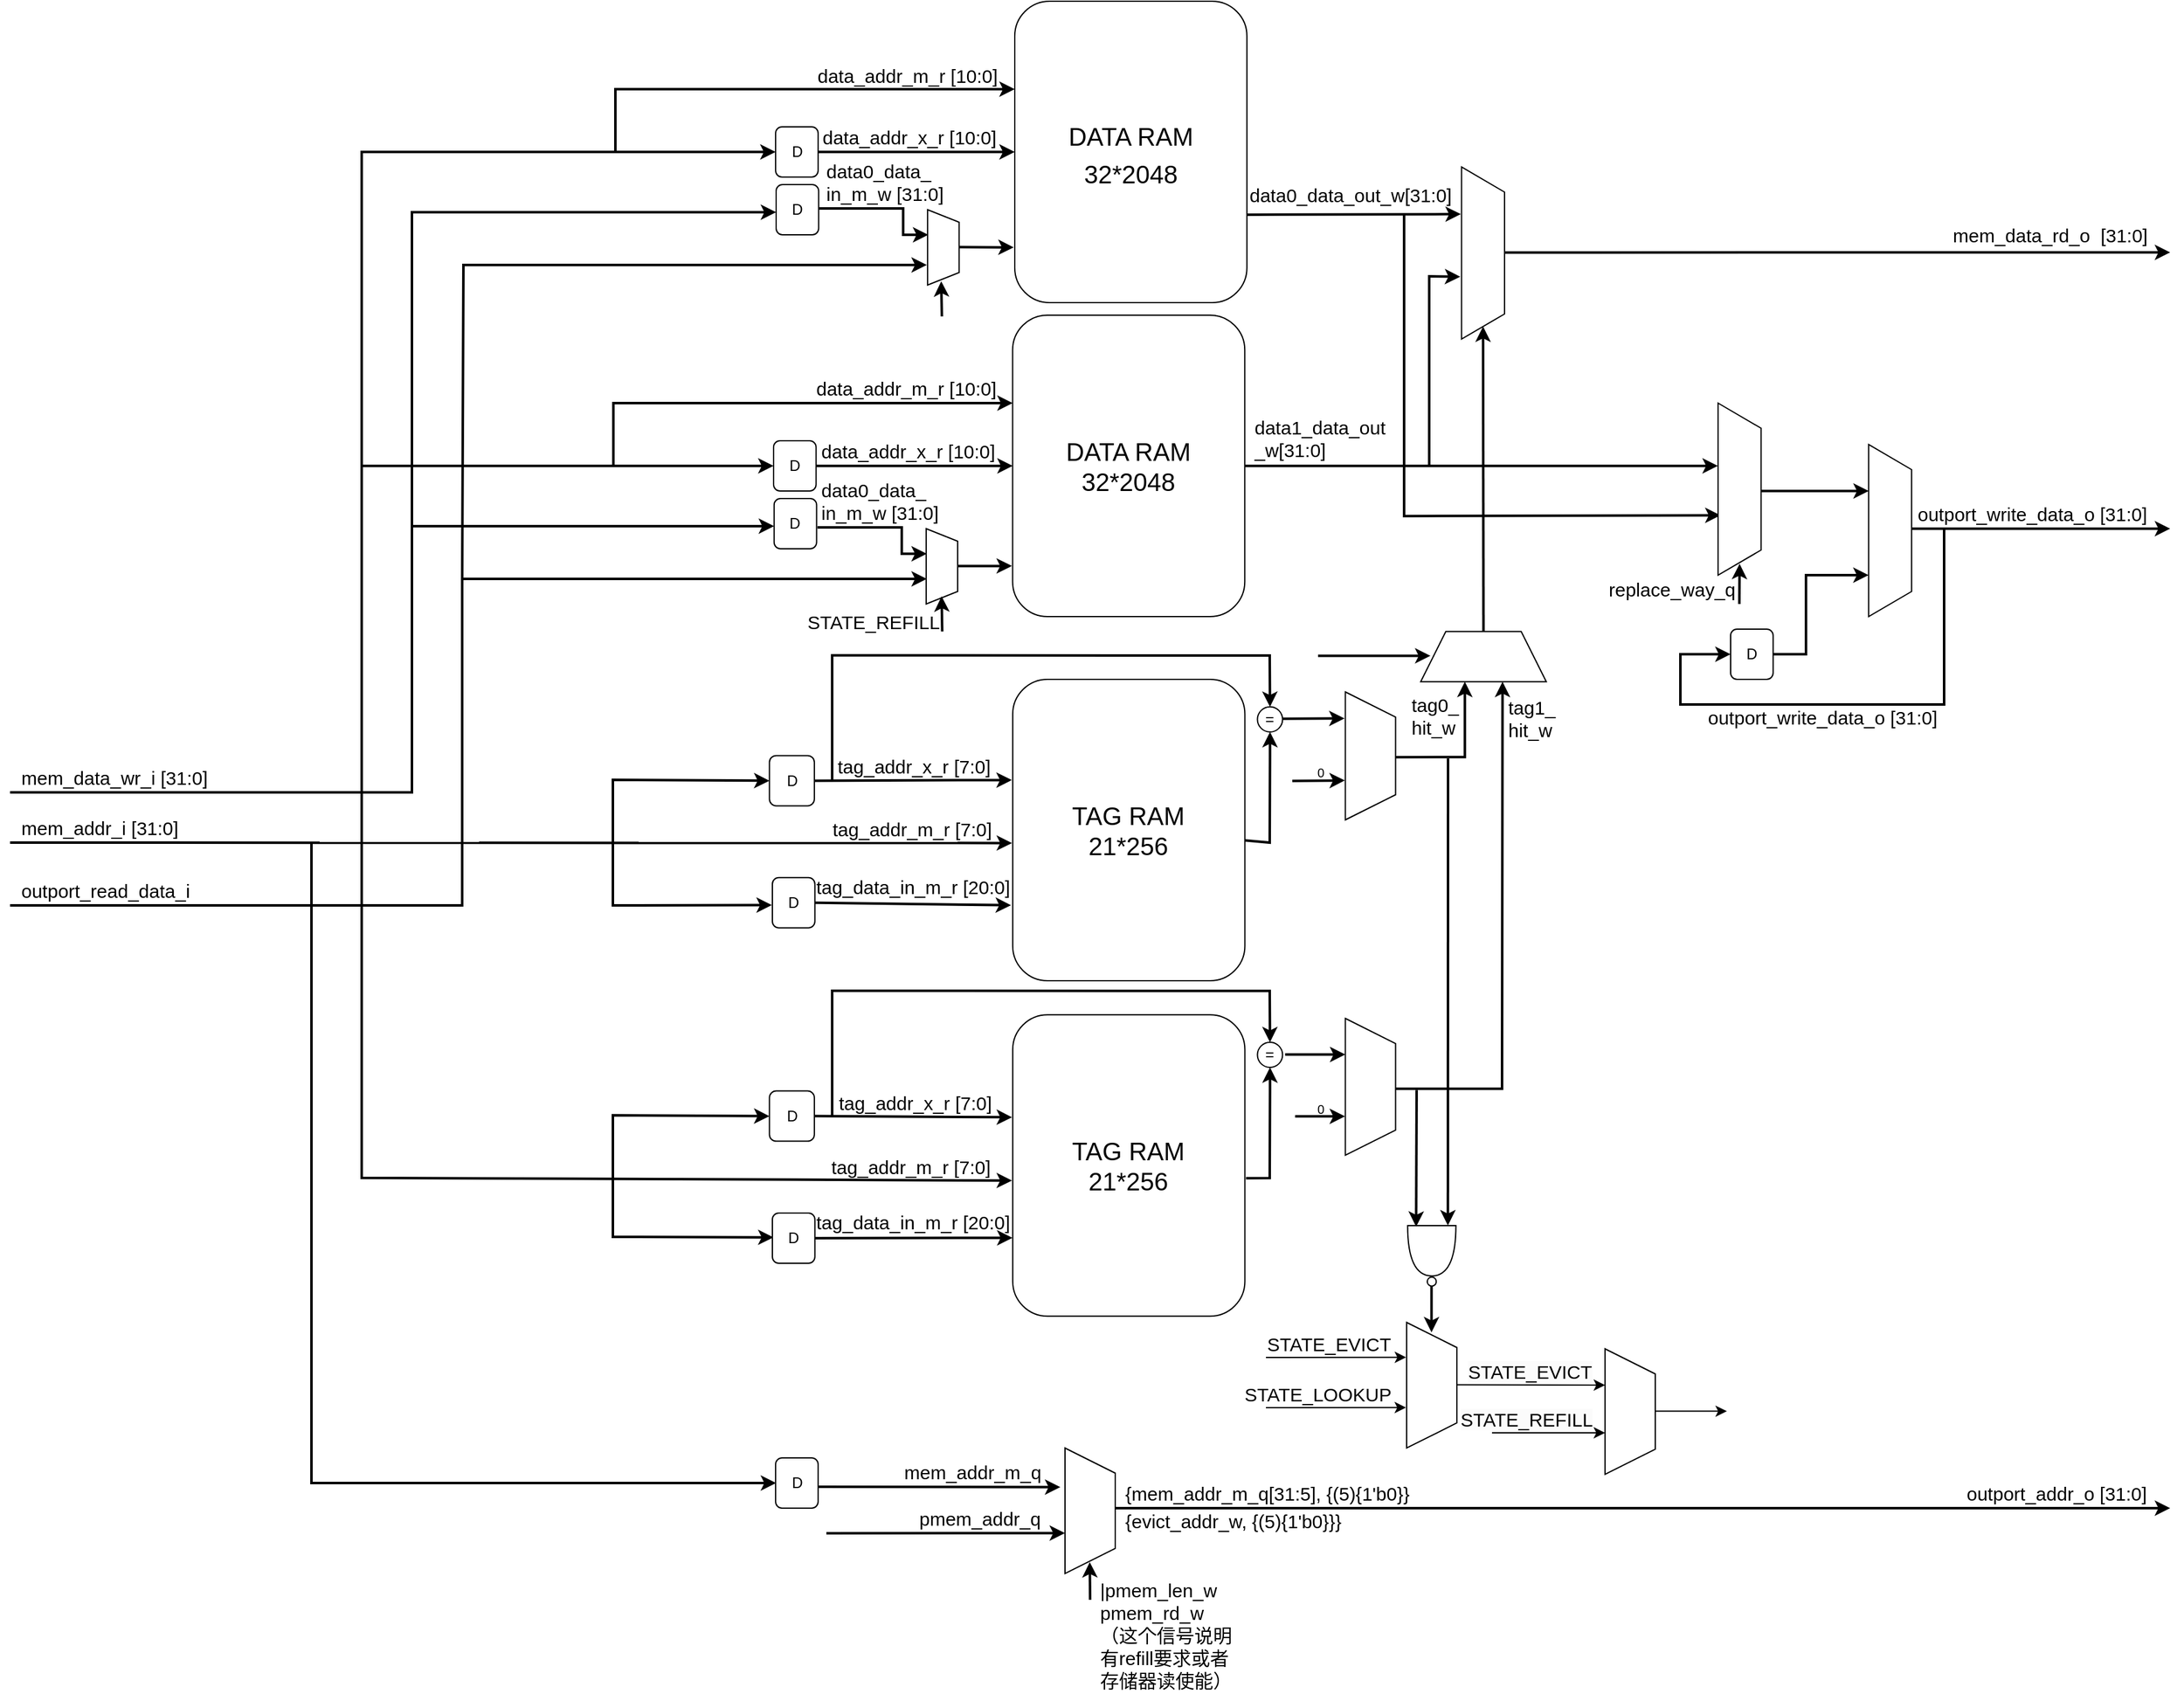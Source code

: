 <mxfile version="21.5.0" type="device">
  <diagram name="第 1 页" id="yuqwW5JbFqkmMex9bKwy">
    <mxGraphModel dx="14547" dy="3231" grid="1" gridSize="10" guides="1" tooltips="1" connect="1" arrows="1" fold="1" page="1" pageScale="1" pageWidth="827" pageHeight="1169" math="0" shadow="0">
      <root>
        <mxCell id="0" />
        <mxCell id="1" parent="0" />
        <mxCell id="BFDmAr2N_gwTuCGvSeWa-115" value="" style="endArrow=classic;html=1;rounded=0;strokeWidth=2;" parent="1" edge="1">
          <mxGeometry width="50" height="50" relative="1" as="geometry">
            <mxPoint x="1095.67" y="5840.08" as="sourcePoint" />
            <mxPoint x="1640" y="5840" as="targetPoint" />
          </mxGeometry>
        </mxCell>
        <mxCell id="BFDmAr2N_gwTuCGvSeWa-116" value="&lt;font style=&quot;font-size: 20px;&quot;&gt;DATA RAM&lt;br style=&quot;&quot;&gt;32*2048&lt;/font&gt;" style="rounded=1;whiteSpace=wrap;html=1;fontSize=25;" parent="1" vertex="1">
          <mxGeometry x="720" y="5640" width="184.85" height="240" as="geometry" />
        </mxCell>
        <mxCell id="BFDmAr2N_gwTuCGvSeWa-117" value="" style="endArrow=classic;html=1;rounded=0;strokeWidth=2;" parent="1" edge="1">
          <mxGeometry width="50" height="50" relative="1" as="geometry">
            <mxPoint x="402" y="5760" as="sourcePoint" />
            <mxPoint x="720" y="5710" as="targetPoint" />
            <Array as="points">
              <mxPoint x="402" y="5710" />
              <mxPoint x="560" y="5710" />
            </Array>
          </mxGeometry>
        </mxCell>
        <mxCell id="BFDmAr2N_gwTuCGvSeWa-118" value="" style="shape=trapezoid;perimeter=trapezoidPerimeter;whiteSpace=wrap;html=1;fixedSize=1;direction=south;" parent="1" vertex="1">
          <mxGeometry x="1075.75" y="5771.99" width="34.25" height="137.02" as="geometry" />
        </mxCell>
        <mxCell id="BFDmAr2N_gwTuCGvSeWa-119" value="" style="endArrow=classic;html=1;rounded=0;exitX=1.006;exitY=0.458;exitDx=0;exitDy=0;exitPerimeter=0;strokeWidth=2;entryX=0.274;entryY=1.016;entryDx=0;entryDy=0;entryPerimeter=0;" parent="1" target="BFDmAr2N_gwTuCGvSeWa-118" edge="1">
          <mxGeometry width="50" height="50" relative="1" as="geometry">
            <mxPoint x="904.85" y="5810" as="sourcePoint" />
            <mxPoint x="1060" y="5810" as="targetPoint" />
          </mxGeometry>
        </mxCell>
        <mxCell id="BFDmAr2N_gwTuCGvSeWa-120" value="" style="endArrow=classic;html=1;rounded=0;exitX=1;exitY=0.5;exitDx=0;exitDy=0;strokeWidth=2;entryX=0.638;entryY=1.03;entryDx=0;entryDy=0;entryPerimeter=0;" parent="1" source="BFDmAr2N_gwTuCGvSeWa-146" target="BFDmAr2N_gwTuCGvSeWa-118" edge="1">
          <mxGeometry width="50" height="50" relative="1" as="geometry">
            <mxPoint x="904.85" y="5969.29" as="sourcePoint" />
            <mxPoint x="1070" y="5861" as="targetPoint" />
            <Array as="points">
              <mxPoint x="1050" y="6010" />
              <mxPoint x="1050" y="5859" />
            </Array>
          </mxGeometry>
        </mxCell>
        <mxCell id="BFDmAr2N_gwTuCGvSeWa-121" value="" style="endArrow=classic;html=1;rounded=0;strokeWidth=2;entryX=0;entryY=0.5;entryDx=0;entryDy=0;" parent="1" edge="1">
          <mxGeometry width="50" height="50" relative="1" as="geometry">
            <mxPoint x="200" y="6310" as="sourcePoint" />
            <mxPoint x="529.58" y="5760" as="targetPoint" />
            <Array as="points">
              <mxPoint x="200" y="5760" />
            </Array>
          </mxGeometry>
        </mxCell>
        <mxCell id="BFDmAr2N_gwTuCGvSeWa-122" value="" style="endArrow=classic;html=1;rounded=0;strokeWidth=2;exitX=0.51;exitY=0.056;exitDx=0;exitDy=0;exitPerimeter=0;" parent="1" source="BFDmAr2N_gwTuCGvSeWa-123" edge="1">
          <mxGeometry width="50" height="50" relative="1" as="geometry">
            <mxPoint x="1030" y="6240" as="sourcePoint" />
            <mxPoint x="1078.38" y="6181.88" as="targetPoint" />
            <Array as="points">
              <mxPoint x="1078.38" y="6241.88" />
            </Array>
          </mxGeometry>
        </mxCell>
        <mxCell id="BFDmAr2N_gwTuCGvSeWa-123" value="" style="shape=trapezoid;perimeter=trapezoidPerimeter;whiteSpace=wrap;html=1;fixedSize=1;direction=south;" parent="1" vertex="1">
          <mxGeometry x="983.23" y="6190" width="40" height="101.88" as="geometry" />
        </mxCell>
        <mxCell id="BFDmAr2N_gwTuCGvSeWa-124" value="" style="endArrow=classic;html=1;rounded=0;strokeWidth=2;exitX=0.5;exitY=0;exitDx=0;exitDy=0;" parent="1" edge="1">
          <mxGeometry width="50" height="50" relative="1" as="geometry">
            <mxPoint x="1023.23" y="6506.02" as="sourcePoint" />
            <mxPoint x="1108.38" y="6181.88" as="targetPoint" />
            <Array as="points">
              <mxPoint x="1108" y="6506" />
            </Array>
          </mxGeometry>
        </mxCell>
        <mxCell id="BFDmAr2N_gwTuCGvSeWa-125" value="" style="endArrow=classic;html=1;rounded=0;strokeWidth=2;entryX=0.692;entryY=1.009;entryDx=0;entryDy=0;entryPerimeter=0;" parent="1" target="BFDmAr2N_gwTuCGvSeWa-123" edge="1">
          <mxGeometry width="50" height="50" relative="1" as="geometry">
            <mxPoint x="941" y="6260.82" as="sourcePoint" />
            <mxPoint x="981" y="6260.63" as="targetPoint" />
          </mxGeometry>
        </mxCell>
        <mxCell id="BFDmAr2N_gwTuCGvSeWa-126" value="&lt;font style=&quot;font-size: 10px;&quot;&gt;0&lt;/font&gt;" style="text;whiteSpace=wrap;html=1;" parent="1" vertex="1">
          <mxGeometry x="959.38" y="6240" width="10.62" height="10" as="geometry" />
        </mxCell>
        <mxCell id="BFDmAr2N_gwTuCGvSeWa-127" value="" style="endArrow=classic;html=1;rounded=0;strokeWidth=2;entryX=0.5;entryY=0;entryDx=0;entryDy=0;" parent="1" target="BFDmAr2N_gwTuCGvSeWa-133" edge="1">
          <mxGeometry width="50" height="50" relative="1" as="geometry">
            <mxPoint x="574.6" y="6260.88" as="sourcePoint" />
            <mxPoint x="920" y="6200" as="targetPoint" />
            <Array as="points">
              <mxPoint x="574.6" y="6160.88" />
              <mxPoint x="923" y="6161" />
            </Array>
          </mxGeometry>
        </mxCell>
        <mxCell id="BFDmAr2N_gwTuCGvSeWa-128" value="&lt;font style=&quot;font-size: 15px;&quot;&gt;tag0_&lt;br&gt;hit_w&lt;/font&gt;" style="text;whiteSpace=wrap;html=1;" parent="1" vertex="1">
          <mxGeometry x="1033.83" y="6184.88" width="66.33" height="50" as="geometry" />
        </mxCell>
        <mxCell id="BFDmAr2N_gwTuCGvSeWa-129" value="&lt;font style=&quot;font-size: 15px;&quot;&gt;tag1_&lt;br&gt;hit_w&lt;/font&gt;" style="text;whiteSpace=wrap;html=1;" parent="1" vertex="1">
          <mxGeometry x="1111" y="6186.88" width="40" height="26.94" as="geometry" />
        </mxCell>
        <mxCell id="BFDmAr2N_gwTuCGvSeWa-130" value="data0_data_out_w[31:0]" style="text;whiteSpace=wrap;html=1;fontSize=15;" parent="1" vertex="1">
          <mxGeometry x="904.85" y="5779" width="130" height="27" as="geometry" />
        </mxCell>
        <mxCell id="BFDmAr2N_gwTuCGvSeWa-131" value="data1_data_out&lt;br&gt;_w[31:0]" style="text;whiteSpace=wrap;html=1;fontSize=15;" parent="1" vertex="1">
          <mxGeometry x="909.23" y="5963.72" width="130" height="18.28" as="geometry" />
        </mxCell>
        <mxCell id="BFDmAr2N_gwTuCGvSeWa-132" value="" style="endArrow=classic;html=1;rounded=0;strokeWidth=2;exitX=0.995;exitY=0.534;exitDx=0;exitDy=0;exitPerimeter=0;" parent="1" source="BFDmAr2N_gwTuCGvSeWa-157" edge="1">
          <mxGeometry width="50" height="50" relative="1" as="geometry">
            <mxPoint x="900" y="6310" as="sourcePoint" />
            <mxPoint x="923.23" y="6221.88" as="targetPoint" />
            <Array as="points">
              <mxPoint x="923" y="6310" />
              <mxPoint x="923.23" y="6241.88" />
            </Array>
          </mxGeometry>
        </mxCell>
        <mxCell id="BFDmAr2N_gwTuCGvSeWa-133" value="=" style="ellipse;whiteSpace=wrap;html=1;aspect=fixed;" parent="1" vertex="1">
          <mxGeometry x="913.23" y="6201.88" width="20" height="20" as="geometry" />
        </mxCell>
        <mxCell id="BFDmAr2N_gwTuCGvSeWa-134" value="" style="endArrow=classic;html=1;rounded=0;strokeWidth=2;entryX=0.207;entryY=1.016;entryDx=0;entryDy=0;entryPerimeter=0;" parent="1" target="BFDmAr2N_gwTuCGvSeWa-123" edge="1">
          <mxGeometry width="50" height="50" relative="1" as="geometry">
            <mxPoint x="933.23" y="6211.38" as="sourcePoint" />
            <mxPoint x="980" y="6211" as="targetPoint" />
          </mxGeometry>
        </mxCell>
        <mxCell id="BFDmAr2N_gwTuCGvSeWa-135" value="&lt;span style=&quot;font-weight: normal;&quot;&gt;mem_data_rd_o&amp;nbsp; [31:0]&lt;/span&gt;" style="text;whiteSpace=wrap;html=1;fontSize=15;fontStyle=1" parent="1" vertex="1">
          <mxGeometry x="1465" y="5811.06" width="163.9" height="26.94" as="geometry" />
        </mxCell>
        <mxCell id="BFDmAr2N_gwTuCGvSeWa-136" value="&lt;span style=&quot;font-weight: normal;&quot;&gt;outport_addr_o [31:0]&lt;/span&gt;" style="text;whiteSpace=wrap;html=1;fontSize=15;fontStyle=1" parent="1" vertex="1">
          <mxGeometry x="1476" y="6813.28" width="174" height="25.72" as="geometry" />
        </mxCell>
        <mxCell id="BFDmAr2N_gwTuCGvSeWa-137" value="" style="shape=trapezoid;perimeter=trapezoidPerimeter;whiteSpace=wrap;html=1;fixedSize=1;direction=east;" parent="1" vertex="1">
          <mxGeometry x="1043.23" y="6141.88" width="100" height="40" as="geometry" />
        </mxCell>
        <mxCell id="BFDmAr2N_gwTuCGvSeWa-138" value="" style="endArrow=classic;html=1;rounded=0;strokeWidth=2;exitX=0.5;exitY=0;exitDx=0;exitDy=0;entryX=1;entryY=0.5;entryDx=0;entryDy=0;" parent="1" source="BFDmAr2N_gwTuCGvSeWa-137" target="BFDmAr2N_gwTuCGvSeWa-118" edge="1">
          <mxGeometry width="50" height="50" relative="1" as="geometry">
            <mxPoint x="1140" y="6000" as="sourcePoint" />
            <mxPoint x="1100" y="5910" as="targetPoint" />
          </mxGeometry>
        </mxCell>
        <mxCell id="BFDmAr2N_gwTuCGvSeWa-139" value="" style="endArrow=classic;html=1;rounded=0;strokeWidth=2;exitX=1;exitY=0.5;exitDx=0;exitDy=0;" parent="1" edge="1">
          <mxGeometry width="50" height="50" relative="1" as="geometry">
            <mxPoint x="563.42" y="5760" as="sourcePoint" />
            <mxPoint x="720" y="5760" as="targetPoint" />
          </mxGeometry>
        </mxCell>
        <mxCell id="BFDmAr2N_gwTuCGvSeWa-140" value="data_addr_m_r [10:0]" style="text;whiteSpace=wrap;html=1;fontSize=15;" parent="1" vertex="1">
          <mxGeometry x="561" y="5684" width="151.3" height="18.01" as="geometry" />
        </mxCell>
        <mxCell id="BFDmAr2N_gwTuCGvSeWa-141" value="data_addr_x_r [10:0]" style="text;whiteSpace=wrap;html=1;fontSize=15;" parent="1" vertex="1">
          <mxGeometry x="564.5" y="5733" width="150" height="20" as="geometry" />
        </mxCell>
        <mxCell id="BFDmAr2N_gwTuCGvSeWa-142" value="data0_data_&lt;br&gt;in_m_w [31:0]" style="text;whiteSpace=wrap;html=1;fontSize=15;" parent="1" vertex="1">
          <mxGeometry x="567.8" y="5760" width="146.2" height="16.03" as="geometry" />
        </mxCell>
        <mxCell id="BFDmAr2N_gwTuCGvSeWa-143" value="mem_addr_i [31:0]" style="text;whiteSpace=wrap;html=1;fontSize=15;fontStyle=0" parent="1" vertex="1">
          <mxGeometry x="-73" y="6282.69" width="150" height="27" as="geometry" />
        </mxCell>
        <mxCell id="BFDmAr2N_gwTuCGvSeWa-144" value="D" style="rounded=1;whiteSpace=wrap;html=1;" parent="1" vertex="1">
          <mxGeometry x="530" y="5786" width="33.84" height="40" as="geometry" />
        </mxCell>
        <mxCell id="BFDmAr2N_gwTuCGvSeWa-145" value="" style="endArrow=classic;html=1;rounded=0;strokeWidth=2;" parent="1" edge="1">
          <mxGeometry width="50" height="50" relative="1" as="geometry">
            <mxPoint x="240" y="5810" as="sourcePoint" />
            <mxPoint x="530" y="5808" as="targetPoint" />
            <Array as="points">
              <mxPoint x="240" y="6060" />
              <mxPoint x="240" y="5808" />
            </Array>
          </mxGeometry>
        </mxCell>
        <mxCell id="BFDmAr2N_gwTuCGvSeWa-146" value="&lt;font style=&quot;font-size: 20px;&quot;&gt;DATA RAM&lt;br&gt;32*2048&lt;/font&gt;" style="rounded=1;whiteSpace=wrap;html=1;" parent="1" vertex="1">
          <mxGeometry x="718.3" y="5890" width="184.85" height="240" as="geometry" />
        </mxCell>
        <mxCell id="BFDmAr2N_gwTuCGvSeWa-147" value="" style="endArrow=classic;html=1;rounded=0;strokeWidth=2;" parent="1" edge="1">
          <mxGeometry width="50" height="50" relative="1" as="geometry">
            <mxPoint x="400.38" y="6010" as="sourcePoint" />
            <mxPoint x="718.38" y="5960" as="targetPoint" />
            <Array as="points">
              <mxPoint x="400.38" y="5960" />
              <mxPoint x="558.38" y="5960" />
            </Array>
          </mxGeometry>
        </mxCell>
        <mxCell id="BFDmAr2N_gwTuCGvSeWa-148" value="" style="endArrow=classic;html=1;rounded=0;strokeWidth=2;entryX=0;entryY=0.5;entryDx=0;entryDy=0;" parent="1" target="BFDmAr2N_gwTuCGvSeWa-155" edge="1">
          <mxGeometry width="50" height="50" relative="1" as="geometry">
            <mxPoint x="200" y="6310" as="sourcePoint" />
            <mxPoint x="533.38" y="6009.47" as="targetPoint" />
            <Array as="points">
              <mxPoint x="200" y="6010" />
            </Array>
          </mxGeometry>
        </mxCell>
        <mxCell id="BFDmAr2N_gwTuCGvSeWa-149" value="" style="endArrow=classic;html=1;rounded=0;strokeWidth=2;exitX=1;exitY=0.5;exitDx=0;exitDy=0;" parent="1" source="BFDmAr2N_gwTuCGvSeWa-155" edge="1">
          <mxGeometry width="50" height="50" relative="1" as="geometry">
            <mxPoint x="567.76" y="6009.58" as="sourcePoint" />
            <mxPoint x="718.38" y="6010" as="targetPoint" />
          </mxGeometry>
        </mxCell>
        <mxCell id="BFDmAr2N_gwTuCGvSeWa-150" value="" style="endArrow=classic;html=1;rounded=0;strokeWidth=2;exitX=1.02;exitY=0.575;exitDx=0;exitDy=0;exitPerimeter=0;" parent="1" source="BFDmAr2N_gwTuCGvSeWa-154" edge="1">
          <mxGeometry width="50" height="50" relative="1" as="geometry">
            <mxPoint x="568.38" y="6057.72" as="sourcePoint" />
            <mxPoint x="650" y="6080" as="targetPoint" />
            <Array as="points">
              <mxPoint x="630" y="6059" />
              <mxPoint x="630" y="6080" />
            </Array>
          </mxGeometry>
        </mxCell>
        <mxCell id="BFDmAr2N_gwTuCGvSeWa-151" value="data_addr_m_r [10:0]" style="text;whiteSpace=wrap;html=1;fontSize=15;" parent="1" vertex="1">
          <mxGeometry x="559.76" y="5933" width="150.62" height="18.01" as="geometry" />
        </mxCell>
        <mxCell id="BFDmAr2N_gwTuCGvSeWa-152" value="data_addr_x_r [10:0]" style="text;whiteSpace=wrap;html=1;fontSize=15;" parent="1" vertex="1">
          <mxGeometry x="563.76" y="5983" width="147.97" height="20" as="geometry" />
        </mxCell>
        <mxCell id="BFDmAr2N_gwTuCGvSeWa-153" value="data0_data_&lt;br&gt;in_m_w [31:0]" style="text;whiteSpace=wrap;html=1;fontSize=15;" parent="1" vertex="1">
          <mxGeometry x="564.42" y="6013.97" width="186.82" height="16.03" as="geometry" />
        </mxCell>
        <mxCell id="BFDmAr2N_gwTuCGvSeWa-154" value="D" style="rounded=1;whiteSpace=wrap;html=1;" parent="1" vertex="1">
          <mxGeometry x="528.38" y="6036" width="33.84" height="40" as="geometry" />
        </mxCell>
        <mxCell id="BFDmAr2N_gwTuCGvSeWa-155" value="D" style="rounded=1;whiteSpace=wrap;html=1;" parent="1" vertex="1">
          <mxGeometry x="527.96" y="5990" width="33.84" height="40" as="geometry" />
        </mxCell>
        <mxCell id="BFDmAr2N_gwTuCGvSeWa-156" value="" style="endArrow=classic;html=1;rounded=0;strokeWidth=2;" parent="1" edge="1">
          <mxGeometry width="50" height="50" relative="1" as="geometry">
            <mxPoint x="-80" y="6270" as="sourcePoint" />
            <mxPoint x="528.38" y="6058" as="targetPoint" />
            <Array as="points">
              <mxPoint x="240" y="6270" />
              <mxPoint x="240" y="6058" />
            </Array>
          </mxGeometry>
        </mxCell>
        <mxCell id="BFDmAr2N_gwTuCGvSeWa-157" value="&lt;font style=&quot;font-size: 20px;&quot;&gt;TAG RAM&lt;br&gt;21*256&lt;/font&gt;" style="rounded=1;whiteSpace=wrap;html=1;" parent="1" vertex="1">
          <mxGeometry x="718.38" y="6180" width="184.85" height="240" as="geometry" />
        </mxCell>
        <mxCell id="BFDmAr2N_gwTuCGvSeWa-158" value="" style="endArrow=classic;html=1;rounded=0;strokeWidth=2;entryX=0;entryY=0.5;entryDx=0;entryDy=0;" parent="1" target="BFDmAr2N_gwTuCGvSeWa-165" edge="1">
          <mxGeometry width="50" height="50" relative="1" as="geometry">
            <mxPoint x="400" y="6310" as="sourcePoint" />
            <mxPoint x="522" y="6263" as="targetPoint" />
            <Array as="points">
              <mxPoint x="400" y="6260" />
            </Array>
          </mxGeometry>
        </mxCell>
        <mxCell id="BFDmAr2N_gwTuCGvSeWa-159" value="" style="endArrow=classic;html=1;rounded=0;strokeWidth=2;entryX=-0.003;entryY=0.543;entryDx=0;entryDy=0;entryPerimeter=0;" parent="1" target="BFDmAr2N_gwTuCGvSeWa-157" edge="1">
          <mxGeometry width="50" height="50" relative="1" as="geometry">
            <mxPoint x="-80" y="6310" as="sourcePoint" />
            <mxPoint x="718" y="6313" as="targetPoint" />
            <Array as="points" />
          </mxGeometry>
        </mxCell>
        <mxCell id="BFDmAr2N_gwTuCGvSeWa-160" value="" style="endArrow=classic;html=1;rounded=0;strokeWidth=2;exitX=1;exitY=0.5;exitDx=0;exitDy=0;entryX=-0.004;entryY=0.334;entryDx=0;entryDy=0;entryPerimeter=0;" parent="1" source="BFDmAr2N_gwTuCGvSeWa-165" target="BFDmAr2N_gwTuCGvSeWa-157" edge="1">
          <mxGeometry width="50" height="50" relative="1" as="geometry">
            <mxPoint x="566.39" y="6311.46" as="sourcePoint" />
            <mxPoint x="714" y="6214" as="targetPoint" />
          </mxGeometry>
        </mxCell>
        <mxCell id="BFDmAr2N_gwTuCGvSeWa-161" value="" style="endArrow=classic;html=1;rounded=0;strokeWidth=2;exitX=1;exitY=0.5;exitDx=0;exitDy=0;" parent="1" source="BFDmAr2N_gwTuCGvSeWa-164" edge="1">
          <mxGeometry width="50" height="50" relative="1" as="geometry">
            <mxPoint x="567.01" y="6359.6" as="sourcePoint" />
            <mxPoint x="717.01" y="6359.88" as="targetPoint" />
          </mxGeometry>
        </mxCell>
        <mxCell id="BFDmAr2N_gwTuCGvSeWa-162" value="tag_addr_m_r [7:0]" style="text;whiteSpace=wrap;html=1;fontSize=15;" parent="1" vertex="1">
          <mxGeometry x="572.6" y="6283.69" width="130.3" height="18.01" as="geometry" />
        </mxCell>
        <mxCell id="BFDmAr2N_gwTuCGvSeWa-163" value="tag_data_in_m_r [20:0]" style="text;whiteSpace=wrap;html=1;fontSize=15;" parent="1" vertex="1">
          <mxGeometry x="559.81" y="6329.88" width="168.19" height="16.03" as="geometry" />
        </mxCell>
        <mxCell id="BFDmAr2N_gwTuCGvSeWa-164" value="D" style="rounded=1;whiteSpace=wrap;html=1;" parent="1" vertex="1">
          <mxGeometry x="527.01" y="6337.88" width="33.84" height="40" as="geometry" />
        </mxCell>
        <mxCell id="BFDmAr2N_gwTuCGvSeWa-165" value="D" style="rounded=1;whiteSpace=wrap;html=1;" parent="1" vertex="1">
          <mxGeometry x="524.67" y="6240.69" width="35.76" height="40" as="geometry" />
        </mxCell>
        <mxCell id="BFDmAr2N_gwTuCGvSeWa-166" value="" style="endArrow=classic;html=1;rounded=0;strokeWidth=2;" parent="1" edge="1">
          <mxGeometry width="50" height="50" relative="1" as="geometry">
            <mxPoint x="400" y="6310" as="sourcePoint" />
            <mxPoint x="526.59" y="6359.76" as="targetPoint" />
            <Array as="points">
              <mxPoint x="400" y="6360" />
            </Array>
          </mxGeometry>
        </mxCell>
        <mxCell id="BFDmAr2N_gwTuCGvSeWa-167" value="tag_addr_x_r [7:0]" style="text;whiteSpace=wrap;html=1;fontSize=15;" parent="1" vertex="1">
          <mxGeometry x="576.71" y="6233.68" width="130.3" height="18.01" as="geometry" />
        </mxCell>
        <mxCell id="BFDmAr2N_gwTuCGvSeWa-168" value="mem_data_wr_i [31:0]" style="text;whiteSpace=wrap;html=1;fontSize=15;fontStyle=0" parent="1" vertex="1">
          <mxGeometry x="-73" y="6243.41" width="160" height="40.31" as="geometry" />
        </mxCell>
        <mxCell id="BFDmAr2N_gwTuCGvSeWa-169" value="" style="endArrow=classic;html=1;rounded=0;strokeWidth=2;entryX=-0.003;entryY=0.55;entryDx=0;entryDy=0;entryPerimeter=0;" parent="1" target="BFDmAr2N_gwTuCGvSeWa-182" edge="1">
          <mxGeometry width="50" height="50" relative="1" as="geometry">
            <mxPoint x="200" y="6308" as="sourcePoint" />
            <mxPoint x="526.104" y="6578.46" as="targetPoint" />
            <Array as="points">
              <mxPoint x="200" y="6577" />
            </Array>
          </mxGeometry>
        </mxCell>
        <mxCell id="BFDmAr2N_gwTuCGvSeWa-170" value="" style="endArrow=classic;html=1;rounded=0;strokeWidth=2;" parent="1" edge="1">
          <mxGeometry width="50" height="50" relative="1" as="geometry">
            <mxPoint x="400" y="6570" as="sourcePoint" />
            <mxPoint x="527.89" y="6624.34" as="targetPoint" />
            <Array as="points">
              <mxPoint x="400" y="6624" />
            </Array>
          </mxGeometry>
        </mxCell>
        <mxCell id="BFDmAr2N_gwTuCGvSeWa-171" value="" style="endArrow=classic;html=1;rounded=0;strokeWidth=2;" parent="1" edge="1">
          <mxGeometry width="50" height="50" relative="1" as="geometry">
            <mxPoint x="1314.25" y="6030" as="sourcePoint" />
            <mxPoint x="1400" y="6030" as="targetPoint" />
            <Array as="points">
              <mxPoint x="1314.25" y="6030" />
            </Array>
          </mxGeometry>
        </mxCell>
        <mxCell id="BFDmAr2N_gwTuCGvSeWa-172" value="" style="endArrow=classic;html=1;rounded=0;strokeWidth=2;" parent="1" edge="1">
          <mxGeometry width="50" height="50" relative="1" as="geometry">
            <mxPoint x="961.48" y="6161.29" as="sourcePoint" />
            <mxPoint x="1050.98" y="6161.29" as="targetPoint" />
          </mxGeometry>
        </mxCell>
        <mxCell id="BFDmAr2N_gwTuCGvSeWa-173" value="D" style="rounded=1;whiteSpace=wrap;html=1;" parent="1" vertex="1">
          <mxGeometry x="529.58" y="5740" width="33.84" height="40" as="geometry" />
        </mxCell>
        <mxCell id="BFDmAr2N_gwTuCGvSeWa-175" value="" style="shape=trapezoid;perimeter=trapezoidPerimeter;whiteSpace=wrap;html=1;fixedSize=1;direction=south;" parent="1" vertex="1">
          <mxGeometry x="983.23" y="6450" width="40" height="109" as="geometry" />
        </mxCell>
        <mxCell id="BFDmAr2N_gwTuCGvSeWa-176" value="" style="endArrow=classic;html=1;rounded=0;strokeWidth=2;" parent="1" edge="1">
          <mxGeometry width="50" height="50" relative="1" as="geometry">
            <mxPoint x="943.23" y="6528" as="sourcePoint" />
            <mxPoint x="983" y="6528" as="targetPoint" />
          </mxGeometry>
        </mxCell>
        <mxCell id="BFDmAr2N_gwTuCGvSeWa-177" value="&lt;font style=&quot;font-size: 10px;&quot;&gt;0&lt;/font&gt;" style="text;whiteSpace=wrap;html=1;" parent="1" vertex="1">
          <mxGeometry x="959" y="6507.81" width="30" height="25.22" as="geometry" />
        </mxCell>
        <mxCell id="BFDmAr2N_gwTuCGvSeWa-178" value="" style="endArrow=classic;html=1;rounded=0;strokeWidth=2;entryX=0.5;entryY=0;entryDx=0;entryDy=0;" parent="1" target="BFDmAr2N_gwTuCGvSeWa-180" edge="1">
          <mxGeometry width="50" height="50" relative="1" as="geometry">
            <mxPoint x="574.6" y="6528" as="sourcePoint" />
            <mxPoint x="920" y="6467.12" as="targetPoint" />
            <Array as="points">
              <mxPoint x="574.6" y="6428" />
              <mxPoint x="923" y="6428.12" />
            </Array>
          </mxGeometry>
        </mxCell>
        <mxCell id="BFDmAr2N_gwTuCGvSeWa-179" value="" style="endArrow=classic;html=1;rounded=0;strokeWidth=2;exitX=1.005;exitY=0.542;exitDx=0;exitDy=0;exitPerimeter=0;" parent="1" source="BFDmAr2N_gwTuCGvSeWa-182" edge="1">
          <mxGeometry width="50" height="50" relative="1" as="geometry">
            <mxPoint x="900" y="6577.12" as="sourcePoint" />
            <mxPoint x="923.23" y="6489" as="targetPoint" />
            <Array as="points">
              <mxPoint x="923" y="6577.12" />
              <mxPoint x="923.23" y="6509" />
            </Array>
          </mxGeometry>
        </mxCell>
        <mxCell id="BFDmAr2N_gwTuCGvSeWa-180" value="=" style="ellipse;whiteSpace=wrap;html=1;aspect=fixed;" parent="1" vertex="1">
          <mxGeometry x="913.23" y="6469" width="20" height="20" as="geometry" />
        </mxCell>
        <mxCell id="BFDmAr2N_gwTuCGvSeWa-181" value="" style="endArrow=classic;html=1;rounded=0;strokeWidth=2;entryX=0.195;entryY=1.051;entryDx=0;entryDy=0;entryPerimeter=0;" parent="1" edge="1">
          <mxGeometry width="50" height="50" relative="1" as="geometry">
            <mxPoint x="935.27" y="6478.75" as="sourcePoint" />
            <mxPoint x="983.23" y="6478.75" as="targetPoint" />
          </mxGeometry>
        </mxCell>
        <mxCell id="BFDmAr2N_gwTuCGvSeWa-182" value="&lt;font style=&quot;font-size: 20px;&quot;&gt;TAG RAM&lt;br&gt;21*256&lt;/font&gt;" style="rounded=1;whiteSpace=wrap;html=1;" parent="1" vertex="1">
          <mxGeometry x="718.38" y="6447.12" width="184.85" height="240" as="geometry" />
        </mxCell>
        <mxCell id="BFDmAr2N_gwTuCGvSeWa-183" value="" style="endArrow=classic;html=1;rounded=0;strokeWidth=2;entryX=0;entryY=0.5;entryDx=0;entryDy=0;" parent="1" target="BFDmAr2N_gwTuCGvSeWa-189" edge="1">
          <mxGeometry width="50" height="50" relative="1" as="geometry">
            <mxPoint x="400" y="6577.12" as="sourcePoint" />
            <mxPoint x="522" y="6530.12" as="targetPoint" />
            <Array as="points">
              <mxPoint x="400" y="6527.12" />
            </Array>
          </mxGeometry>
        </mxCell>
        <mxCell id="BFDmAr2N_gwTuCGvSeWa-184" value="" style="endArrow=classic;html=1;rounded=0;strokeWidth=2;exitX=1;exitY=0.5;exitDx=0;exitDy=0;entryX=-0.003;entryY=0.34;entryDx=0;entryDy=0;entryPerimeter=0;" parent="1" source="BFDmAr2N_gwTuCGvSeWa-189" target="BFDmAr2N_gwTuCGvSeWa-182" edge="1">
          <mxGeometry width="50" height="50" relative="1" as="geometry">
            <mxPoint x="566.39" y="6578.58" as="sourcePoint" />
            <mxPoint x="714" y="6481.12" as="targetPoint" />
          </mxGeometry>
        </mxCell>
        <mxCell id="BFDmAr2N_gwTuCGvSeWa-185" value="" style="endArrow=classic;html=1;rounded=0;strokeWidth=2;exitX=1;exitY=0.5;exitDx=0;exitDy=0;entryX=-0.001;entryY=0.74;entryDx=0;entryDy=0;entryPerimeter=0;" parent="1" source="BFDmAr2N_gwTuCGvSeWa-188" target="BFDmAr2N_gwTuCGvSeWa-182" edge="1">
          <mxGeometry width="50" height="50" relative="1" as="geometry">
            <mxPoint x="567.01" y="6626.72" as="sourcePoint" />
            <mxPoint x="717" y="6627" as="targetPoint" />
          </mxGeometry>
        </mxCell>
        <mxCell id="BFDmAr2N_gwTuCGvSeWa-186" value="tag_addr_m_r [7:0]" style="text;whiteSpace=wrap;html=1;fontSize=15;" parent="1" vertex="1">
          <mxGeometry x="571.6" y="6552.81" width="130.3" height="18.01" as="geometry" />
        </mxCell>
        <mxCell id="BFDmAr2N_gwTuCGvSeWa-187" value="tag_data_in_m_r [20:0]" style="text;whiteSpace=wrap;html=1;fontSize=15;" parent="1" vertex="1">
          <mxGeometry x="559.81" y="6597" width="168.19" height="16.03" as="geometry" />
        </mxCell>
        <mxCell id="BFDmAr2N_gwTuCGvSeWa-188" value="D" style="rounded=1;whiteSpace=wrap;html=1;" parent="1" vertex="1">
          <mxGeometry x="527.01" y="6605" width="33.84" height="40" as="geometry" />
        </mxCell>
        <mxCell id="BFDmAr2N_gwTuCGvSeWa-189" value="D" style="rounded=1;whiteSpace=wrap;html=1;" parent="1" vertex="1">
          <mxGeometry x="524.67" y="6507.81" width="35.76" height="40" as="geometry" />
        </mxCell>
        <mxCell id="BFDmAr2N_gwTuCGvSeWa-190" value="tag_addr_x_r [7:0]" style="text;whiteSpace=wrap;html=1;fontSize=15;" parent="1" vertex="1">
          <mxGeometry x="577.71" y="6501.8" width="130.3" height="18.01" as="geometry" />
        </mxCell>
        <mxCell id="BFDmAr2N_gwTuCGvSeWa-191" value="" style="shape=trapezoid;perimeter=trapezoidPerimeter;whiteSpace=wrap;html=1;fixedSize=1;direction=south;" parent="1" vertex="1">
          <mxGeometry x="1032.05" y="6692.12" width="40" height="100" as="geometry" />
        </mxCell>
        <mxCell id="BFDmAr2N_gwTuCGvSeWa-192" value="" style="endArrow=classic;html=1;rounded=0;entryX=0.278;entryY=1.012;entryDx=0;entryDy=0;entryPerimeter=0;" parent="1" target="BFDmAr2N_gwTuCGvSeWa-191" edge="1">
          <mxGeometry width="50" height="50" relative="1" as="geometry">
            <mxPoint x="920" y="6720" as="sourcePoint" />
            <mxPoint x="1030" y="6719" as="targetPoint" />
          </mxGeometry>
        </mxCell>
        <mxCell id="BFDmAr2N_gwTuCGvSeWa-193" value="" style="endArrow=classic;html=1;rounded=0;entryX=0.678;entryY=1.014;entryDx=0;entryDy=0;entryPerimeter=0;" parent="1" target="BFDmAr2N_gwTuCGvSeWa-191" edge="1">
          <mxGeometry width="50" height="50" relative="1" as="geometry">
            <mxPoint x="920" y="6760" as="sourcePoint" />
            <mxPoint x="1032.05" y="6759.09" as="targetPoint" />
          </mxGeometry>
        </mxCell>
        <mxCell id="BFDmAr2N_gwTuCGvSeWa-194" value="STATE_EVICT" style="text;whiteSpace=wrap;fontSize=15;" parent="1" vertex="1">
          <mxGeometry x="919.05" y="6694.12" width="110" height="26" as="geometry" />
        </mxCell>
        <mxCell id="BFDmAr2N_gwTuCGvSeWa-195" value="" style="endArrow=classic;html=1;rounded=0;strokeWidth=2;entryX=-0.003;entryY=0.166;entryDx=0;entryDy=0;entryPerimeter=0;" parent="1" target="BFDmAr2N_gwTuCGvSeWa-197" edge="1">
          <mxGeometry width="50" height="50" relative="1" as="geometry">
            <mxPoint x="1065" y="6243" as="sourcePoint" />
            <mxPoint x="1064.92" y="6606.03" as="targetPoint" />
            <Array as="points" />
          </mxGeometry>
        </mxCell>
        <mxCell id="BFDmAr2N_gwTuCGvSeWa-196" value="" style="group" parent="1" vertex="1" connectable="0">
          <mxGeometry x="1032.825" y="6614.995" width="38.44" height="48.204" as="geometry" />
        </mxCell>
        <mxCell id="BFDmAr2N_gwTuCGvSeWa-197" value="" style="shape=or;whiteSpace=wrap;html=1;rotation=90;" parent="BFDmAr2N_gwTuCGvSeWa-196" vertex="1">
          <mxGeometry x="-0.825" y="0.825" width="40.09" height="38.44" as="geometry" />
        </mxCell>
        <mxCell id="BFDmAr2N_gwTuCGvSeWa-198" value="" style="ellipse;whiteSpace=wrap;html=1;aspect=fixed;rotation=90;" parent="BFDmAr2N_gwTuCGvSeWa-196" vertex="1">
          <mxGeometry x="15.635" y="41.025" width="7.179" height="7.179" as="geometry" />
        </mxCell>
        <mxCell id="BFDmAr2N_gwTuCGvSeWa-199" value="" style="endArrow=classic;html=1;rounded=0;strokeWidth=2;entryX=0.023;entryY=0.824;entryDx=0;entryDy=0;entryPerimeter=0;" parent="1" target="BFDmAr2N_gwTuCGvSeWa-197" edge="1">
          <mxGeometry width="50" height="50" relative="1" as="geometry">
            <mxPoint x="1039.99" y="6507.15" as="sourcePoint" />
            <mxPoint x="1039.234" y="6613.027" as="targetPoint" />
            <Array as="points" />
          </mxGeometry>
        </mxCell>
        <mxCell id="BFDmAr2N_gwTuCGvSeWa-200" value="" style="endArrow=classic;html=1;rounded=0;strokeWidth=2;" parent="1" edge="1">
          <mxGeometry width="50" height="50" relative="1" as="geometry">
            <mxPoint x="1051.84" y="6663.2" as="sourcePoint" />
            <mxPoint x="1051.84" y="6700" as="targetPoint" />
            <Array as="points" />
          </mxGeometry>
        </mxCell>
        <mxCell id="BFDmAr2N_gwTuCGvSeWa-201" value="STATE_LOOKUP" style="text;whiteSpace=wrap;fontSize=15;" parent="1" vertex="1">
          <mxGeometry x="901.23" y="6734" width="130" height="17" as="geometry" />
        </mxCell>
        <mxCell id="BFDmAr2N_gwTuCGvSeWa-202" value="" style="shape=trapezoid;perimeter=trapezoidPerimeter;whiteSpace=wrap;html=1;fixedSize=1;direction=south;" parent="1" vertex="1">
          <mxGeometry x="1190" y="6713.12" width="40" height="100" as="geometry" />
        </mxCell>
        <mxCell id="BFDmAr2N_gwTuCGvSeWa-203" value="" style="endArrow=classic;html=1;rounded=0;" parent="1" edge="1">
          <mxGeometry width="50" height="50" relative="1" as="geometry">
            <mxPoint x="1230" y="6762.81" as="sourcePoint" />
            <mxPoint x="1287" y="6762.81" as="targetPoint" />
          </mxGeometry>
        </mxCell>
        <mxCell id="BFDmAr2N_gwTuCGvSeWa-204" value="" style="endArrow=classic;html=1;rounded=0;" parent="1" edge="1">
          <mxGeometry width="50" height="50" relative="1" as="geometry">
            <mxPoint x="1100" y="6780" as="sourcePoint" />
            <mxPoint x="1190" y="6780" as="targetPoint" />
          </mxGeometry>
        </mxCell>
        <mxCell id="BFDmAr2N_gwTuCGvSeWa-205" value="&lt;span style=&quot;color: rgb(0, 0, 0); font-family: Helvetica; font-size: 15px; font-style: normal; font-variant-ligatures: normal; font-variant-caps: normal; font-weight: 400; letter-spacing: normal; orphans: 2; text-align: left; text-indent: 0px; text-transform: none; widows: 2; word-spacing: 0px; -webkit-text-stroke-width: 0px; background-color: rgb(251, 251, 251); text-decoration-thickness: initial; text-decoration-style: initial; text-decoration-color: initial; float: none; display: inline !important;&quot;&gt;STATE_EVICT&lt;/span&gt;&lt;br style=&quot;border-color: var(--border-color); padding: 0px; margin: 0px; color: rgb(0, 0, 0); font-family: Helvetica; font-size: 15px; font-style: normal; font-variant-ligatures: normal; font-variant-caps: normal; font-weight: 400; letter-spacing: normal; orphans: 2; text-align: left; text-indent: 0px; text-transform: none; widows: 2; word-spacing: 0px; -webkit-text-stroke-width: 0px; background-color: rgb(251, 251, 251); text-decoration-thickness: initial; text-decoration-style: initial; text-decoration-color: initial;&quot;&gt;" style="text;whiteSpace=wrap;html=1;" parent="1" vertex="1">
          <mxGeometry x="1079" y="6716" width="130" height="40" as="geometry" />
        </mxCell>
        <mxCell id="BFDmAr2N_gwTuCGvSeWa-206" value="" style="endArrow=classic;html=1;rounded=0;" parent="1" edge="1">
          <mxGeometry width="50" height="50" relative="1" as="geometry">
            <mxPoint x="1072.05" y="6741.69" as="sourcePoint" />
            <mxPoint x="1190" y="6742" as="targetPoint" />
          </mxGeometry>
        </mxCell>
        <mxCell id="BFDmAr2N_gwTuCGvSeWa-207" value="" style="endArrow=classic;html=1;rounded=0;strokeWidth=2;" parent="1" edge="1">
          <mxGeometry width="50" height="50" relative="1" as="geometry">
            <mxPoint x="-80" y="6360" as="sourcePoint" />
            <mxPoint x="650" y="6100" as="targetPoint" />
            <Array as="points">
              <mxPoint x="280" y="6360" />
              <mxPoint x="280" y="6100" />
            </Array>
          </mxGeometry>
        </mxCell>
        <mxCell id="BFDmAr2N_gwTuCGvSeWa-208" value="" style="shape=trapezoid;perimeter=trapezoidPerimeter;whiteSpace=wrap;html=1;fixedSize=1;direction=south;size=10;" parent="1" vertex="1">
          <mxGeometry x="649.45" y="6060" width="25.1" height="60" as="geometry" />
        </mxCell>
        <mxCell id="BFDmAr2N_gwTuCGvSeWa-209" value="outport_read_data_i" style="text;whiteSpace=wrap;fontSize=15;fontStyle=0" parent="1" vertex="1">
          <mxGeometry x="-73" y="6332.89" width="140" height="40" as="geometry" />
        </mxCell>
        <mxCell id="BFDmAr2N_gwTuCGvSeWa-210" value="" style="endArrow=classic;html=1;rounded=0;strokeWidth=2;" parent="1" edge="1">
          <mxGeometry width="50" height="50" relative="1" as="geometry">
            <mxPoint x="662.24" y="6141.88" as="sourcePoint" />
            <mxPoint x="661.74" y="6113.88" as="targetPoint" />
          </mxGeometry>
        </mxCell>
        <mxCell id="BFDmAr2N_gwTuCGvSeWa-211" value="STATE_REFILL" style="text;whiteSpace=wrap;fontSize=15;" parent="1" vertex="1">
          <mxGeometry x="553.45" y="6119" width="110" height="40" as="geometry" />
        </mxCell>
        <mxCell id="BFDmAr2N_gwTuCGvSeWa-212" value="&lt;span style=&quot;color: rgb(0, 0, 0); font-family: Helvetica; font-size: 15px; font-style: normal; font-variant-ligatures: normal; font-variant-caps: normal; font-weight: 400; letter-spacing: normal; orphans: 2; text-align: left; text-indent: 0px; text-transform: none; widows: 2; word-spacing: 0px; -webkit-text-stroke-width: 0px; background-color: rgb(251, 251, 251); text-decoration-thickness: initial; text-decoration-style: initial; text-decoration-color: initial; float: none; display: inline !important;&quot;&gt;STATE_REFILL&lt;/span&gt;" style="text;whiteSpace=wrap;html=1;" parent="1" vertex="1">
          <mxGeometry x="1073" y="6754" width="126" height="32" as="geometry" />
        </mxCell>
        <mxCell id="BFDmAr2N_gwTuCGvSeWa-213" value="" style="endArrow=classic;html=1;rounded=0;strokeWidth=2;" parent="1" edge="1">
          <mxGeometry width="50" height="50" relative="1" as="geometry">
            <mxPoint x="160" y="6310" as="sourcePoint" />
            <mxPoint x="530" y="6820" as="targetPoint" />
            <Array as="points">
              <mxPoint x="160" y="6820" />
            </Array>
          </mxGeometry>
        </mxCell>
        <mxCell id="BFDmAr2N_gwTuCGvSeWa-214" value="" style="shape=trapezoid;perimeter=trapezoidPerimeter;whiteSpace=wrap;html=1;fixedSize=1;direction=south;" parent="1" vertex="1">
          <mxGeometry x="760" y="6792.12" width="40" height="100" as="geometry" />
        </mxCell>
        <mxCell id="BFDmAr2N_gwTuCGvSeWa-215" value="|pmem_len_w&#xa;pmem_rd_w&#xa;（这个信号说明有refill要求或者存储器读使能）" style="text;whiteSpace=wrap;fontSize=15;" parent="1" vertex="1">
          <mxGeometry x="786.46" y="6890" width="116.77" height="40" as="geometry" />
        </mxCell>
        <mxCell id="BFDmAr2N_gwTuCGvSeWa-216" value="pmem_addr_q" style="text;whiteSpace=wrap;fontSize=15;" parent="1" vertex="1">
          <mxGeometry x="642.41" y="6833" width="110" height="40" as="geometry" />
        </mxCell>
        <mxCell id="BFDmAr2N_gwTuCGvSeWa-218" value="" style="endArrow=classic;html=1;rounded=0;strokeWidth=2;" parent="1" edge="1">
          <mxGeometry width="50" height="50" relative="1" as="geometry">
            <mxPoint x="780" y="6913" as="sourcePoint" />
            <mxPoint x="779.71" y="6883" as="targetPoint" />
            <Array as="points" />
          </mxGeometry>
        </mxCell>
        <mxCell id="BFDmAr2N_gwTuCGvSeWa-219" value="mem_addr_m_q" style="text;whiteSpace=wrap;fontSize=15;" parent="1" vertex="1">
          <mxGeometry x="630.41" y="6795.84" width="120" height="30" as="geometry" />
        </mxCell>
        <mxCell id="BFDmAr2N_gwTuCGvSeWa-220" value="D" style="rounded=1;whiteSpace=wrap;html=1;" parent="1" vertex="1">
          <mxGeometry x="529.58" y="6800" width="33.84" height="40" as="geometry" />
        </mxCell>
        <mxCell id="BFDmAr2N_gwTuCGvSeWa-221" value="" style="endArrow=classic;html=1;rounded=0;strokeWidth=2;exitX=1;exitY=0.5;exitDx=0;exitDy=0;entryX=0.311;entryY=1.093;entryDx=0;entryDy=0;entryPerimeter=0;" parent="1" target="BFDmAr2N_gwTuCGvSeWa-214" edge="1">
          <mxGeometry width="50" height="50" relative="1" as="geometry">
            <mxPoint x="564" y="6822.98" as="sourcePoint" />
            <mxPoint x="750" y="6823" as="targetPoint" />
          </mxGeometry>
        </mxCell>
        <mxCell id="BFDmAr2N_gwTuCGvSeWa-222" value="" style="endArrow=classic;html=1;rounded=0;strokeWidth=2;" parent="1" edge="1">
          <mxGeometry width="50" height="50" relative="1" as="geometry">
            <mxPoint x="800" y="6840" as="sourcePoint" />
            <mxPoint x="1640" y="6840" as="targetPoint" />
            <Array as="points">
              <mxPoint x="800" y="6840" />
            </Array>
          </mxGeometry>
        </mxCell>
        <mxCell id="BFDmAr2N_gwTuCGvSeWa-223" value="{mem_addr_m_q[31:5], {(5){1&#39;b0}}" style="text;whiteSpace=wrap;fontSize=15;" parent="1" vertex="1">
          <mxGeometry x="806" y="6813.12" width="245.15" height="30" as="geometry" />
        </mxCell>
        <mxCell id="BFDmAr2N_gwTuCGvSeWa-224" value="{evict_addr_w, {(5){1&#39;b0}}}" style="text;whiteSpace=wrap;fontSize=15;" parent="1" vertex="1">
          <mxGeometry x="806" y="6835" width="491.27" height="40" as="geometry" />
        </mxCell>
        <mxCell id="BFDmAr2N_gwTuCGvSeWa-225" value="" style="endArrow=classic;html=1;rounded=0;strokeWidth=2;entryX=-0.003;entryY=0.832;entryDx=0;entryDy=0;entryPerimeter=0;" parent="1" target="BFDmAr2N_gwTuCGvSeWa-146" edge="1">
          <mxGeometry width="50" height="50" relative="1" as="geometry">
            <mxPoint x="674.55" y="6089.73" as="sourcePoint" />
            <mxPoint x="710" y="6090" as="targetPoint" />
          </mxGeometry>
        </mxCell>
        <mxCell id="BFDmAr2N_gwTuCGvSeWa-226" value="" style="endArrow=classic;html=1;rounded=0;strokeWidth=2;exitX=1.02;exitY=0.575;exitDx=0;exitDy=0;exitPerimeter=0;" parent="1" edge="1">
          <mxGeometry width="50" height="50" relative="1" as="geometry">
            <mxPoint x="564.15" y="5805" as="sourcePoint" />
            <mxPoint x="651.15" y="5826" as="targetPoint" />
            <Array as="points">
              <mxPoint x="631.15" y="5805" />
              <mxPoint x="631.15" y="5826" />
            </Array>
          </mxGeometry>
        </mxCell>
        <mxCell id="BFDmAr2N_gwTuCGvSeWa-227" value="" style="shape=trapezoid;perimeter=trapezoidPerimeter;whiteSpace=wrap;html=1;fixedSize=1;direction=south;size=10;" parent="1" vertex="1">
          <mxGeometry x="650.6" y="5806" width="25.1" height="60" as="geometry" />
        </mxCell>
        <mxCell id="BFDmAr2N_gwTuCGvSeWa-228" value="" style="endArrow=classic;html=1;rounded=0;strokeWidth=2;" parent="1" edge="1">
          <mxGeometry width="50" height="50" relative="1" as="geometry">
            <mxPoint x="661.95" y="5891" as="sourcePoint" />
            <mxPoint x="661.45" y="5863" as="targetPoint" />
          </mxGeometry>
        </mxCell>
        <mxCell id="BFDmAr2N_gwTuCGvSeWa-229" value="" style="endArrow=classic;html=1;rounded=0;strokeWidth=2;entryX=-0.002;entryY=0.834;entryDx=0;entryDy=0;entryPerimeter=0;" parent="1" edge="1">
          <mxGeometry width="50" height="50" relative="1" as="geometry">
            <mxPoint x="675.7" y="5835.73" as="sourcePoint" />
            <mxPoint x="719.15" y="5836" as="targetPoint" />
          </mxGeometry>
        </mxCell>
        <mxCell id="BFDmAr2N_gwTuCGvSeWa-230" value="" style="endArrow=classic;html=1;rounded=0;strokeWidth=2;" parent="1" edge="1">
          <mxGeometry width="50" height="50" relative="1" as="geometry">
            <mxPoint x="280" y="6106" as="sourcePoint" />
            <mxPoint x="650" y="5850" as="targetPoint" />
            <Array as="points">
              <mxPoint x="280.5" y="6106" />
              <mxPoint x="281" y="5850" />
            </Array>
          </mxGeometry>
        </mxCell>
        <mxCell id="BFDmAr2N_gwTuCGvSeWa-231" value="" style="endArrow=classic;html=1;rounded=0;strokeWidth=2;" parent="1" edge="1">
          <mxGeometry width="50" height="50" relative="1" as="geometry">
            <mxPoint x="1034.85" y="6009.97" as="sourcePoint" />
            <mxPoint x="1279.85" y="6009.97" as="targetPoint" />
            <Array as="points">
              <mxPoint x="1034.85" y="6009.97" />
            </Array>
          </mxGeometry>
        </mxCell>
        <mxCell id="BFDmAr2N_gwTuCGvSeWa-232" value="" style="endArrow=classic;html=1;rounded=0;strokeWidth=2;entryX=0.652;entryY=0.942;entryDx=0;entryDy=0;entryPerimeter=0;" parent="1" target="BFDmAr2N_gwTuCGvSeWa-233" edge="1">
          <mxGeometry width="50" height="50" relative="1" as="geometry">
            <mxPoint x="1030" y="5810" as="sourcePoint" />
            <mxPoint x="1280" y="6040" as="targetPoint" />
            <Array as="points">
              <mxPoint x="1030" y="5810" />
              <mxPoint x="1030" y="6050" />
            </Array>
          </mxGeometry>
        </mxCell>
        <mxCell id="BFDmAr2N_gwTuCGvSeWa-233" value="" style="shape=trapezoid;perimeter=trapezoidPerimeter;whiteSpace=wrap;html=1;fixedSize=1;direction=south;" parent="1" vertex="1">
          <mxGeometry x="1280" y="5960" width="34.25" height="137.02" as="geometry" />
        </mxCell>
        <mxCell id="BFDmAr2N_gwTuCGvSeWa-234" value="replace_way_q" style="text;whiteSpace=wrap;fontSize=15;" parent="1" vertex="1">
          <mxGeometry x="1191" y="6093" width="110" height="40" as="geometry" />
        </mxCell>
        <mxCell id="BFDmAr2N_gwTuCGvSeWa-235" value="" style="endArrow=classic;html=1;rounded=0;strokeWidth=2;" parent="1" edge="1">
          <mxGeometry width="50" height="50" relative="1" as="geometry">
            <mxPoint x="1296.93" y="6120" as="sourcePoint" />
            <mxPoint x="1297.15" y="6088" as="targetPoint" />
            <Array as="points" />
          </mxGeometry>
        </mxCell>
        <mxCell id="BFDmAr2N_gwTuCGvSeWa-236" value="" style="shape=trapezoid;perimeter=trapezoidPerimeter;whiteSpace=wrap;html=1;fixedSize=1;direction=south;" parent="1" vertex="1">
          <mxGeometry x="1399.87" y="5992.98" width="34.25" height="137.02" as="geometry" />
        </mxCell>
        <mxCell id="BFDmAr2N_gwTuCGvSeWa-237" value="" style="endArrow=classic;html=1;rounded=0;strokeWidth=2;exitX=1;exitY=0.5;exitDx=0;exitDy=0;" parent="1" source="BFDmAr2N_gwTuCGvSeWa-239" edge="1">
          <mxGeometry width="50" height="50" relative="1" as="geometry">
            <mxPoint x="1320" y="6150" as="sourcePoint" />
            <mxPoint x="1399.87" y="6097.02" as="targetPoint" />
            <Array as="points">
              <mxPoint x="1350" y="6160" />
              <mxPoint x="1350" y="6097" />
            </Array>
          </mxGeometry>
        </mxCell>
        <mxCell id="BFDmAr2N_gwTuCGvSeWa-238" value="" style="endArrow=classic;html=1;rounded=0;strokeWidth=2;entryX=0;entryY=0.5;entryDx=0;entryDy=0;" parent="1" target="BFDmAr2N_gwTuCGvSeWa-239" edge="1">
          <mxGeometry width="50" height="50" relative="1" as="geometry">
            <mxPoint x="1460" y="6060" as="sourcePoint" />
            <mxPoint x="1280" y="6170" as="targetPoint" />
            <Array as="points">
              <mxPoint x="1460" y="6200" />
              <mxPoint x="1250" y="6200" />
              <mxPoint x="1250" y="6160" />
            </Array>
          </mxGeometry>
        </mxCell>
        <mxCell id="BFDmAr2N_gwTuCGvSeWa-239" value="D" style="rounded=1;whiteSpace=wrap;html=1;" parent="1" vertex="1">
          <mxGeometry x="1290" y="6140" width="33.84" height="40" as="geometry" />
        </mxCell>
        <mxCell id="BFDmAr2N_gwTuCGvSeWa-240" value="" style="endArrow=classic;html=1;rounded=0;strokeWidth=2;" parent="1" edge="1">
          <mxGeometry width="50" height="50" relative="1" as="geometry">
            <mxPoint x="1434" y="6060" as="sourcePoint" />
            <mxPoint x="1640" y="6060" as="targetPoint" />
            <Array as="points">
              <mxPoint x="1434" y="6060" />
            </Array>
          </mxGeometry>
        </mxCell>
        <mxCell id="BFDmAr2N_gwTuCGvSeWa-396" value="outport_write_data_o [31:0]" style="text;whiteSpace=wrap;fontSize=15;" parent="1" vertex="1">
          <mxGeometry x="1270" y="6194.88" width="190" height="40" as="geometry" />
        </mxCell>
        <mxCell id="BFDmAr2N_gwTuCGvSeWa-397" value="outport_write_data_o [31:0]" style="text;whiteSpace=wrap;fontSize=15;" parent="1" vertex="1">
          <mxGeometry x="1437" y="6032.51" width="190" height="31.49" as="geometry" />
        </mxCell>
        <mxCell id="NVtBtvNFf2o66A0Ym8Qq-1" value="" style="endArrow=classic;html=1;rounded=0;strokeWidth=2;entryX=0.311;entryY=1.093;entryDx=0;entryDy=0;entryPerimeter=0;" parent="1" edge="1">
          <mxGeometry width="50" height="50" relative="1" as="geometry">
            <mxPoint x="570" y="6860" as="sourcePoint" />
            <mxPoint x="760" y="6859.82" as="targetPoint" />
          </mxGeometry>
        </mxCell>
      </root>
    </mxGraphModel>
  </diagram>
</mxfile>
